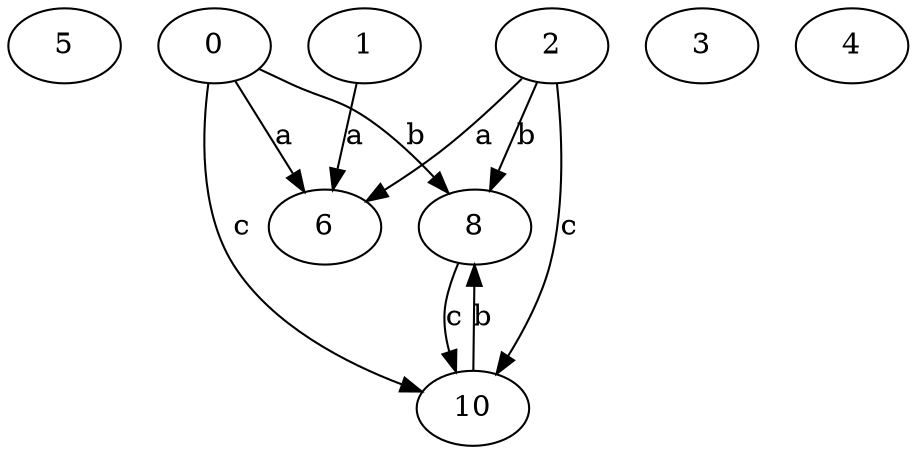 strict digraph  {
5;
6;
8;
0;
1;
2;
3;
4;
10;
8 -> 10  [label=c];
0 -> 6  [label=a];
0 -> 8  [label=b];
0 -> 10  [label=c];
1 -> 6  [label=a];
2 -> 6  [label=a];
2 -> 8  [label=b];
2 -> 10  [label=c];
10 -> 8  [label=b];
}
